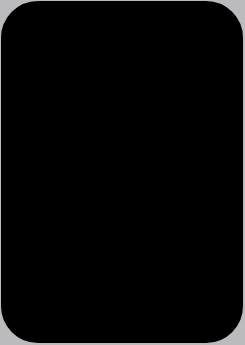 <mxfile version="21.7.2" type="device">
  <diagram name="第 1 页" id="m9IxADDdJCiYFtoJLUi_">
    <mxGraphModel dx="1621" dy="390" grid="1" gridSize="10" guides="0" tooltips="1" connect="1" arrows="1" fold="1" page="1" pageScale="1" pageWidth="827" pageHeight="1169" background="#bbbbbe" math="0" shadow="0">
      <root>
        <mxCell id="0" />
        <mxCell id="1" parent="0" />
        <mxCell id="vx9AdzrIzodOhRyNV3gM-5" value="" style="rounded=1;whiteSpace=wrap;html=1;fillColor=#000000;" vertex="1" parent="1">
          <mxGeometry x="-740" y="450" width="120" height="170" as="geometry" />
        </mxCell>
      </root>
    </mxGraphModel>
  </diagram>
</mxfile>
